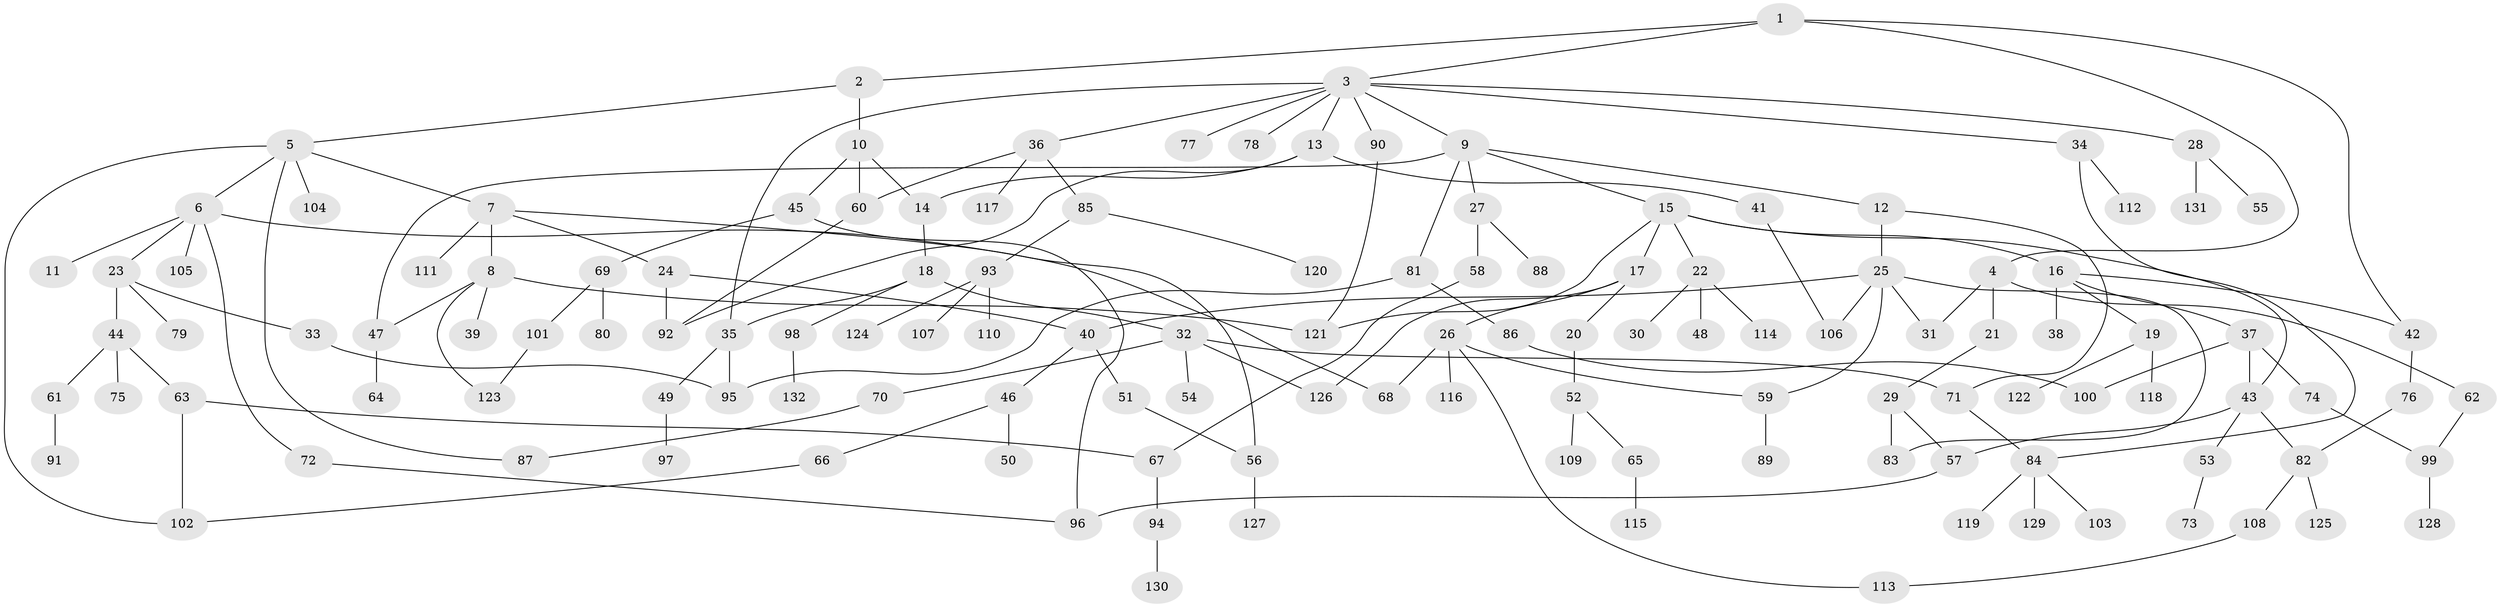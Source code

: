 // Generated by graph-tools (version 1.1) at 2025/13/03/09/25 04:13:32]
// undirected, 132 vertices, 165 edges
graph export_dot {
graph [start="1"]
  node [color=gray90,style=filled];
  1;
  2;
  3;
  4;
  5;
  6;
  7;
  8;
  9;
  10;
  11;
  12;
  13;
  14;
  15;
  16;
  17;
  18;
  19;
  20;
  21;
  22;
  23;
  24;
  25;
  26;
  27;
  28;
  29;
  30;
  31;
  32;
  33;
  34;
  35;
  36;
  37;
  38;
  39;
  40;
  41;
  42;
  43;
  44;
  45;
  46;
  47;
  48;
  49;
  50;
  51;
  52;
  53;
  54;
  55;
  56;
  57;
  58;
  59;
  60;
  61;
  62;
  63;
  64;
  65;
  66;
  67;
  68;
  69;
  70;
  71;
  72;
  73;
  74;
  75;
  76;
  77;
  78;
  79;
  80;
  81;
  82;
  83;
  84;
  85;
  86;
  87;
  88;
  89;
  90;
  91;
  92;
  93;
  94;
  95;
  96;
  97;
  98;
  99;
  100;
  101;
  102;
  103;
  104;
  105;
  106;
  107;
  108;
  109;
  110;
  111;
  112;
  113;
  114;
  115;
  116;
  117;
  118;
  119;
  120;
  121;
  122;
  123;
  124;
  125;
  126;
  127;
  128;
  129;
  130;
  131;
  132;
  1 -- 2;
  1 -- 3;
  1 -- 4;
  1 -- 42;
  2 -- 5;
  2 -- 10;
  3 -- 9;
  3 -- 13;
  3 -- 28;
  3 -- 34;
  3 -- 36;
  3 -- 77;
  3 -- 78;
  3 -- 90;
  3 -- 35;
  4 -- 21;
  4 -- 31;
  4 -- 62;
  5 -- 6;
  5 -- 7;
  5 -- 87;
  5 -- 104;
  5 -- 102;
  6 -- 11;
  6 -- 23;
  6 -- 68;
  6 -- 72;
  6 -- 105;
  7 -- 8;
  7 -- 24;
  7 -- 111;
  7 -- 56;
  8 -- 39;
  8 -- 47;
  8 -- 121;
  8 -- 123;
  9 -- 12;
  9 -- 15;
  9 -- 27;
  9 -- 81;
  9 -- 47;
  10 -- 14;
  10 -- 45;
  10 -- 60;
  12 -- 25;
  12 -- 71;
  13 -- 41;
  13 -- 92;
  13 -- 14;
  14 -- 18;
  15 -- 16;
  15 -- 17;
  15 -- 22;
  15 -- 43;
  15 -- 121;
  16 -- 19;
  16 -- 37;
  16 -- 38;
  16 -- 42;
  17 -- 20;
  17 -- 26;
  17 -- 126;
  18 -- 32;
  18 -- 35;
  18 -- 98;
  19 -- 118;
  19 -- 122;
  20 -- 52;
  21 -- 29;
  22 -- 30;
  22 -- 48;
  22 -- 114;
  23 -- 33;
  23 -- 44;
  23 -- 79;
  24 -- 40;
  24 -- 92;
  25 -- 83;
  25 -- 106;
  25 -- 40;
  25 -- 59;
  25 -- 31;
  26 -- 59;
  26 -- 113;
  26 -- 116;
  26 -- 68;
  27 -- 58;
  27 -- 88;
  28 -- 55;
  28 -- 131;
  29 -- 57;
  29 -- 83;
  32 -- 54;
  32 -- 70;
  32 -- 71;
  32 -- 126;
  33 -- 95;
  34 -- 112;
  34 -- 84;
  35 -- 49;
  35 -- 95;
  36 -- 60;
  36 -- 85;
  36 -- 117;
  37 -- 43;
  37 -- 74;
  37 -- 100;
  40 -- 46;
  40 -- 51;
  41 -- 106;
  42 -- 76;
  43 -- 53;
  43 -- 82;
  43 -- 57;
  44 -- 61;
  44 -- 63;
  44 -- 75;
  45 -- 69;
  45 -- 96;
  46 -- 50;
  46 -- 66;
  47 -- 64;
  49 -- 97;
  51 -- 56;
  52 -- 65;
  52 -- 109;
  53 -- 73;
  56 -- 127;
  57 -- 96;
  58 -- 67;
  59 -- 89;
  60 -- 92;
  61 -- 91;
  62 -- 99;
  63 -- 67;
  63 -- 102;
  65 -- 115;
  66 -- 102;
  67 -- 94;
  69 -- 80;
  69 -- 101;
  70 -- 87;
  71 -- 84;
  72 -- 96;
  74 -- 99;
  76 -- 82;
  81 -- 86;
  81 -- 95;
  82 -- 108;
  82 -- 125;
  84 -- 103;
  84 -- 119;
  84 -- 129;
  85 -- 93;
  85 -- 120;
  86 -- 100;
  90 -- 121;
  93 -- 107;
  93 -- 110;
  93 -- 124;
  94 -- 130;
  98 -- 132;
  99 -- 128;
  101 -- 123;
  108 -- 113;
}
